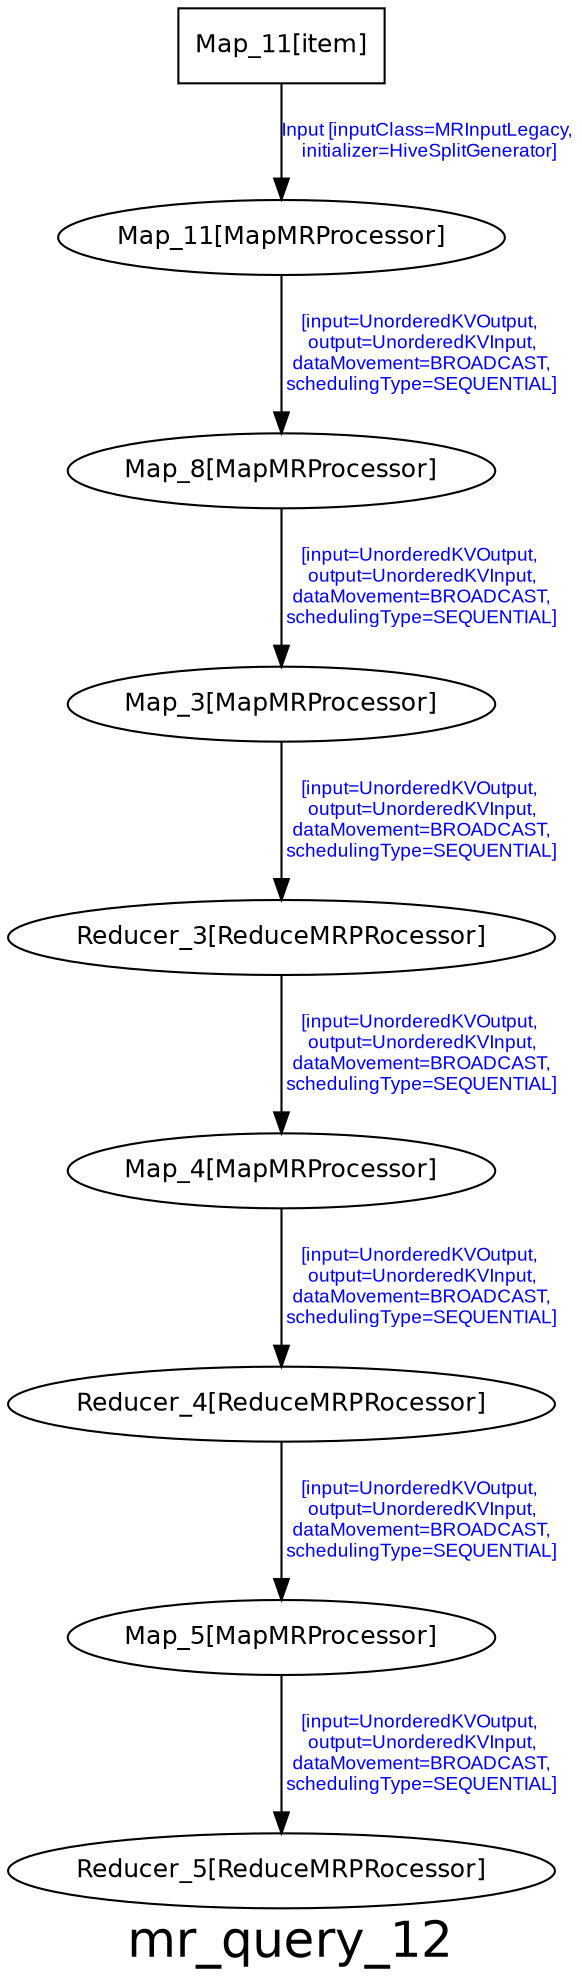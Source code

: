 digraph mr_query_12 {
graph [ label="mr_query_12", fontsize=24, fontname=Helvetica];
node [fontsize=12, fontname=Helvetica];
edge [fontsize=9, fontcolor=blue, fontname=Arial];
"mr_query_12.Map_11_item" [ label = "Map_11[item]", shape = "box" ];
"mr_query_12.Map_11_item" -> "mr_query_12.Map_11" [ label = "Input [inputClass=MRInputLegacy,\n initializer=HiveSplitGenerator]" ];
"mr_query_12.Map_11" [ label = "Map_11[MapMRProcessor]" ];
"mr_query_12.Map_11" -> "mr_query_12.Map_8" [ label = "[input=UnorderedKVOutput,\n output=UnorderedKVInput,\n dataMovement=BROADCAST,\n schedulingType=SEQUENTIAL]" ];
"mr_query_12.Map_8" [ label = "Map_8[MapMRProcessor]"]
"mr_query_12.Map_8" -> "mr_query_12.Map_3" [ label = "[input=UnorderedKVOutput,\n output=UnorderedKVInput,\n dataMovement=BROADCAST,\n schedulingType=SEQUENTIAL]" ];
"mr_query_12.Map_3" [ label = "Map_3[MapMRProcessor]"]
"mr_query_12.Map_3" -> "mr_query_12.Reducer_3" [ label = "[input=UnorderedKVOutput,\n output=UnorderedKVInput,\n dataMovement=BROADCAST,\n schedulingType=SEQUENTIAL]" ];
"mr_query_12.Reducer_3" [label = "Reducer_3[ReduceMRPRocessor]"]
"mr_query_12.Reducer_3" -> "mr_query_12.Map_4" [ label = "[input=UnorderedKVOutput,\n output=UnorderedKVInput,\n dataMovement=BROADCAST,\n schedulingType=SEQUENTIAL]" ];
"mr_query_12.Map_4" [ label = "Map_4[MapMRProcessor]"]
"mr_query_12.Map_4" -> "mr_query_12.Reducer_4" [ label = "[input=UnorderedKVOutput,\n output=UnorderedKVInput,\n dataMovement=BROADCAST,\n schedulingType=SEQUENTIAL]" ];
"mr_query_12.Reducer_4" [label = "Reducer_4[ReduceMRPRocessor]"]

"mr_query_12.Reducer_4" -> "mr_query_12.Map_5" [ label = "[input=UnorderedKVOutput,\n output=UnorderedKVInput,\n dataMovement=BROADCAST,\n schedulingType=SEQUENTIAL]" ];
"mr_query_12.Map_5" [ label = "Map_5[MapMRProcessor]"]
"mr_query_12.Map_5" -> "mr_query_12.Reducer_5" [ label = "[input=UnorderedKVOutput,\n output=UnorderedKVInput,\n dataMovement=BROADCAST,\n schedulingType=SEQUENTIAL]" ];
"mr_query_12.Reducer_5" [label = "Reducer_5[ReduceMRPRocessor]"]

}
